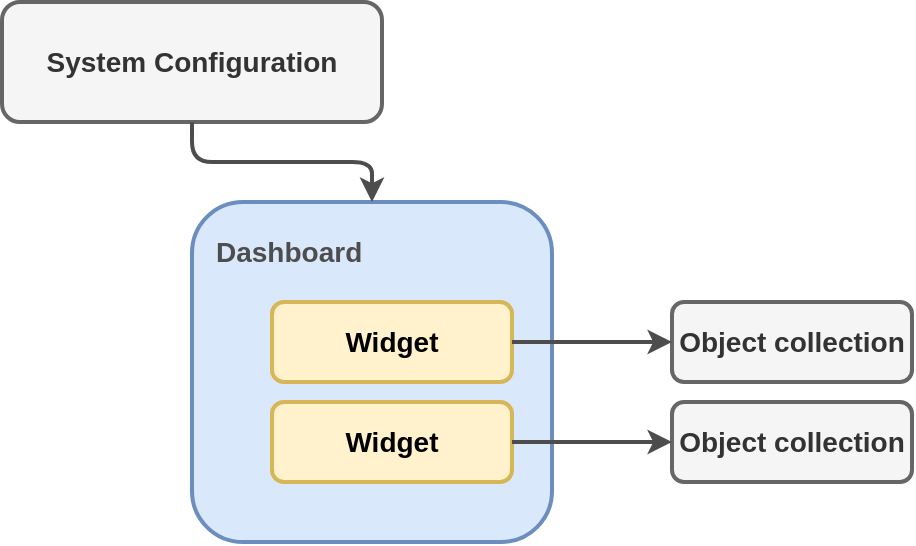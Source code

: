 <mxfile version="17.2.4" type="device" pages="2"><diagram id="8sudZnNI8_GwR6ZMBU-B" name="dashboards"><mxGraphModel dx="1102" dy="1025" grid="1" gridSize="10" guides="1" tooltips="1" connect="1" arrows="1" fold="1" page="1" pageScale="1" pageWidth="1169" pageHeight="827" math="0" shadow="0"><root><mxCell id="0"/><mxCell id="1" parent="0"/><mxCell id="yQ7hiIRVt3gum0I7UW8W-1" value="&lt;font style=&quot;font-size: 14px&quot;&gt;&lt;b&gt;Object collection&lt;/b&gt;&lt;/font&gt;" style="rounded=1;whiteSpace=wrap;html=1;strokeColor=#666666;strokeWidth=2;fillColor=#f5f5f5;fontColor=#333333;" parent="1" vertex="1"><mxGeometry x="415" y="230" width="120" height="40" as="geometry"/></mxCell><mxCell id="yQ7hiIRVt3gum0I7UW8W-2" value="&lt;font style=&quot;font-size: 14px&quot; color=&quot;#4d4d4d&quot;&gt;&lt;b&gt;Dashboard&lt;/b&gt;&lt;/font&gt;" style="rounded=1;whiteSpace=wrap;html=1;align=left;verticalAlign=top;spacingLeft=10;spacingTop=10;strokeWidth=2;strokeColor=#6c8ebf;fillColor=#dae8fc;" parent="1" vertex="1"><mxGeometry x="175" y="180" width="180" height="170" as="geometry"/></mxCell><mxCell id="yQ7hiIRVt3gum0I7UW8W-3" value="&lt;b&gt;Widget&lt;/b&gt;" style="rounded=1;whiteSpace=wrap;html=1;fontSize=14;strokeColor=#d6b656;strokeWidth=2;fillColor=#fff2cc;" parent="1" vertex="1"><mxGeometry x="215" y="230" width="120" height="40" as="geometry"/></mxCell><mxCell id="yQ7hiIRVt3gum0I7UW8W-4" value="&lt;b&gt;Widget&lt;/b&gt;" style="rounded=1;whiteSpace=wrap;html=1;fontSize=14;strokeColor=#d6b656;strokeWidth=2;fillColor=#fff2cc;" parent="1" vertex="1"><mxGeometry x="215" y="280" width="120" height="40" as="geometry"/></mxCell><mxCell id="yQ7hiIRVt3gum0I7UW8W-6" value="&lt;font style=&quot;font-size: 14px&quot;&gt;&lt;b&gt;Object collection&lt;/b&gt;&lt;/font&gt;" style="rounded=1;whiteSpace=wrap;html=1;strokeColor=#666666;strokeWidth=2;fillColor=#f5f5f5;fontColor=#333333;" parent="1" vertex="1"><mxGeometry x="415" y="280" width="120" height="40" as="geometry"/></mxCell><mxCell id="yQ7hiIRVt3gum0I7UW8W-7" value="" style="endArrow=classic;html=1;rounded=1;fontSize=14;fontColor=#4D4D4D;strokeWidth=2;strokeColor=#4D4D4D;" parent="1" source="yQ7hiIRVt3gum0I7UW8W-3" target="yQ7hiIRVt3gum0I7UW8W-1" edge="1"><mxGeometry width="50" height="50" relative="1" as="geometry"><mxPoint x="505" y="560" as="sourcePoint"/><mxPoint x="555" y="510" as="targetPoint"/></mxGeometry></mxCell><mxCell id="yQ7hiIRVt3gum0I7UW8W-8" value="" style="endArrow=classic;html=1;rounded=1;fontSize=14;fontColor=#4D4D4D;strokeWidth=2;strokeColor=#4D4D4D;" parent="1" source="yQ7hiIRVt3gum0I7UW8W-4" target="yQ7hiIRVt3gum0I7UW8W-6" edge="1"><mxGeometry width="50" height="50" relative="1" as="geometry"><mxPoint x="345" y="260" as="sourcePoint"/><mxPoint x="425" y="260" as="targetPoint"/></mxGeometry></mxCell><mxCell id="wUKGEFcKLRt--j4IJ5yD-1" value="&lt;b&gt;System Configuration&lt;/b&gt;" style="rounded=1;whiteSpace=wrap;html=1;fontSize=14;fontColor=#333333;strokeColor=#666666;strokeWidth=2;fillColor=#f5f5f5;" parent="1" vertex="1"><mxGeometry x="80" y="80" width="190" height="60" as="geometry"/></mxCell><mxCell id="wUKGEFcKLRt--j4IJ5yD-2" value="" style="endArrow=classic;html=1;rounded=1;fontSize=14;fontColor=#4D4D4D;strokeColor=#4D4D4D;strokeWidth=2;edgeStyle=orthogonalEdgeStyle;exitX=0.5;exitY=1;exitDx=0;exitDy=0;" parent="1" source="wUKGEFcKLRt--j4IJ5yD-1" target="yQ7hiIRVt3gum0I7UW8W-2" edge="1"><mxGeometry width="50" height="50" relative="1" as="geometry"><mxPoint x="310" y="520" as="sourcePoint"/><mxPoint x="360" y="470" as="targetPoint"/></mxGeometry></mxCell></root></mxGraphModel></diagram><diagram id="bsTbW_yHBmj9YQieej0X" name="async-dashboards"><mxGraphModel dx="1102" dy="1025" grid="1" gridSize="10" guides="1" tooltips="1" connect="1" arrows="1" fold="1" page="1" pageScale="1" pageWidth="1169" pageHeight="827" math="0" shadow="0"><root><mxCell id="0"/><mxCell id="1" parent="0"/><mxCell id="NTBxYJOnXdLxiBJ9k8rg-1" value="&lt;font style=&quot;font-size: 14px&quot;&gt;&lt;b&gt;Object collection&lt;/b&gt;&lt;/font&gt;" style="rounded=1;whiteSpace=wrap;html=1;strokeColor=#666666;strokeWidth=2;fillColor=#f5f5f5;fontColor=#333333;" parent="1" vertex="1"><mxGeometry x="500" y="190" width="120" height="40" as="geometry"/></mxCell><mxCell id="NTBxYJOnXdLxiBJ9k8rg-2" value="&lt;font style=&quot;font-size: 14px&quot; color=&quot;#4d4d4d&quot;&gt;&lt;b&gt;Dashboard&lt;/b&gt;&lt;/font&gt;" style="rounded=1;whiteSpace=wrap;html=1;align=left;verticalAlign=top;spacingLeft=10;spacingTop=10;strokeWidth=2;strokeColor=#6c8ebf;fillColor=#dae8fc;" parent="1" vertex="1"><mxGeometry x="280" y="140" width="180" height="240" as="geometry"/></mxCell><mxCell id="NTBxYJOnXdLxiBJ9k8rg-3" value="&lt;b&gt;Widget&lt;/b&gt;" style="rounded=1;whiteSpace=wrap;html=1;fontSize=14;strokeColor=#d6b656;strokeWidth=2;fillColor=#fff2cc;" parent="1" vertex="1"><mxGeometry x="320" y="190" width="120" height="40" as="geometry"/></mxCell><mxCell id="NTBxYJOnXdLxiBJ9k8rg-4" value="&lt;b&gt;Widget&lt;/b&gt;" style="rounded=1;whiteSpace=wrap;html=1;fontSize=14;strokeColor=#d6b656;strokeWidth=2;fillColor=#fff2cc;" parent="1" vertex="1"><mxGeometry x="320" y="240" width="120" height="40" as="geometry"/></mxCell><mxCell id="NTBxYJOnXdLxiBJ9k8rg-5" value="&lt;font style=&quot;font-size: 14px&quot;&gt;&lt;b&gt;Object collection&lt;/b&gt;&lt;/font&gt;" style="rounded=1;whiteSpace=wrap;html=1;strokeColor=#666666;strokeWidth=2;fillColor=#f5f5f5;fontColor=#333333;" parent="1" vertex="1"><mxGeometry x="500" y="240" width="120" height="40" as="geometry"/></mxCell><mxCell id="NTBxYJOnXdLxiBJ9k8rg-6" value="" style="endArrow=classic;html=1;rounded=1;fontSize=14;fontColor=#4D4D4D;strokeWidth=2;strokeColor=#4D4D4D;" parent="1" source="NTBxYJOnXdLxiBJ9k8rg-3" target="NTBxYJOnXdLxiBJ9k8rg-1" edge="1"><mxGeometry width="50" height="50" relative="1" as="geometry"><mxPoint x="610" y="520" as="sourcePoint"/><mxPoint x="660" y="470" as="targetPoint"/></mxGeometry></mxCell><mxCell id="NTBxYJOnXdLxiBJ9k8rg-7" value="" style="endArrow=classic;html=1;rounded=1;fontSize=14;fontColor=#4D4D4D;strokeWidth=2;strokeColor=#4D4D4D;" parent="1" source="NTBxYJOnXdLxiBJ9k8rg-4" target="NTBxYJOnXdLxiBJ9k8rg-5" edge="1"><mxGeometry width="50" height="50" relative="1" as="geometry"><mxPoint x="450" y="220" as="sourcePoint"/><mxPoint x="530" y="220" as="targetPoint"/></mxGeometry></mxCell><mxCell id="NTBxYJOnXdLxiBJ9k8rg-8" value="&lt;b&gt;&lt;font color=&quot;#4d4d4d&quot;&gt;Report&lt;/font&gt;&lt;/b&gt;" style="rounded=1;whiteSpace=wrap;html=1;fontSize=14;strokeColor=#82b366;strokeWidth=2;fillColor=#d5e8d4;" parent="1" vertex="1"><mxGeometry x="40" y="142" width="160" height="80" as="geometry"/></mxCell><mxCell id="Na7wGVnudKoVQVAHETEw-2" value="" style="endArrow=classic;html=1;rounded=1;fontSize=14;fontColor=#4D4D4D;strokeWidth=2;strokeColor=#4D4D4D;edgeStyle=orthogonalEdgeStyle;exitX=1;exitY=0.5;exitDx=0;exitDy=0;entryX=0;entryY=0.175;entryDx=0;entryDy=0;entryPerimeter=0;" parent="1" source="NTBxYJOnXdLxiBJ9k8rg-8" target="NTBxYJOnXdLxiBJ9k8rg-2" edge="1"><mxGeometry width="50" height="50" relative="1" as="geometry"><mxPoint x="210" y="210" as="sourcePoint"/><mxPoint x="530" y="270" as="targetPoint"/><Array as="points"><mxPoint x="230" y="182"/><mxPoint x="230" y="182"/></Array></mxGeometry></mxCell><mxCell id="Na7wGVnudKoVQVAHETEw-3" value="&lt;b&gt;Async. widget&lt;/b&gt;" style="rounded=1;whiteSpace=wrap;html=1;fontSize=14;strokeColor=#d6b656;strokeWidth=2;fillColor=#fff2cc;" parent="1" vertex="1"><mxGeometry x="320" y="300" width="120" height="40" as="geometry"/></mxCell><mxCell id="Na7wGVnudKoVQVAHETEw-4" value="&lt;font style=&quot;font-size: 14px&quot;&gt;&lt;b&gt;Object collection&lt;/b&gt;&lt;/font&gt;" style="rounded=1;whiteSpace=wrap;html=1;strokeColor=#666666;strokeWidth=2;fillColor=#f5f5f5;fontColor=#333333;" parent="1" vertex="1"><mxGeometry x="500" y="300" width="120" height="40" as="geometry"/></mxCell><mxCell id="Na7wGVnudKoVQVAHETEw-5" value="" style="endArrow=classic;html=1;rounded=1;fontSize=14;fontColor=#4D4D4D;strokeWidth=2;strokeColor=#4D4D4D;" parent="1" source="Na7wGVnudKoVQVAHETEw-3" target="Na7wGVnudKoVQVAHETEw-4" edge="1"><mxGeometry width="50" height="50" relative="1" as="geometry"><mxPoint x="450" y="270" as="sourcePoint"/><mxPoint x="530" y="270" as="targetPoint"/></mxGeometry></mxCell><mxCell id="Na7wGVnudKoVQVAHETEw-15" value="&lt;font style=&quot;font-size: 14px&quot;&gt;&lt;b&gt;Object collection&lt;/b&gt;&lt;/font&gt;" style="rounded=1;whiteSpace=wrap;html=1;strokeColor=#666666;strokeWidth=2;fillColor=#f5f5f5;fontColor=#333333;" parent="1" vertex="1"><mxGeometry x="1150" y="190" width="120" height="40" as="geometry"/></mxCell><mxCell id="Na7wGVnudKoVQVAHETEw-16" value="&lt;font style=&quot;font-size: 14px&quot; color=&quot;#4d4d4d&quot;&gt;&lt;b&gt;Dashboard&lt;/b&gt;&lt;/font&gt;" style="rounded=1;whiteSpace=wrap;html=1;align=left;verticalAlign=top;spacingLeft=10;spacingTop=10;strokeWidth=2;strokeColor=#6c8ebf;fillColor=#dae8fc;" parent="1" vertex="1"><mxGeometry x="930" y="140" width="180" height="240" as="geometry"/></mxCell><mxCell id="Na7wGVnudKoVQVAHETEw-17" value="&lt;b&gt;Widget&lt;/b&gt;" style="rounded=1;whiteSpace=wrap;html=1;fontSize=14;strokeColor=#d6b656;strokeWidth=2;fillColor=#fff2cc;" parent="1" vertex="1"><mxGeometry x="970" y="190" width="120" height="40" as="geometry"/></mxCell><mxCell id="Na7wGVnudKoVQVAHETEw-18" value="&lt;b&gt;Widget&lt;/b&gt;" style="rounded=1;whiteSpace=wrap;html=1;fontSize=14;strokeColor=#d6b656;strokeWidth=2;fillColor=#fff2cc;" parent="1" vertex="1"><mxGeometry x="970" y="240" width="120" height="40" as="geometry"/></mxCell><mxCell id="Na7wGVnudKoVQVAHETEw-19" value="&lt;font style=&quot;font-size: 14px&quot;&gt;&lt;b&gt;Object collection&lt;/b&gt;&lt;/font&gt;" style="rounded=1;whiteSpace=wrap;html=1;strokeColor=#666666;strokeWidth=2;fillColor=#f5f5f5;fontColor=#333333;" parent="1" vertex="1"><mxGeometry x="1150" y="240" width="120" height="40" as="geometry"/></mxCell><mxCell id="Na7wGVnudKoVQVAHETEw-20" value="" style="endArrow=classic;html=1;rounded=1;fontSize=14;fontColor=#4D4D4D;strokeWidth=2;strokeColor=#4D4D4D;" parent="1" source="Na7wGVnudKoVQVAHETEw-17" target="Na7wGVnudKoVQVAHETEw-15" edge="1"><mxGeometry width="50" height="50" relative="1" as="geometry"><mxPoint x="1260" y="520" as="sourcePoint"/><mxPoint x="1310" y="470" as="targetPoint"/></mxGeometry></mxCell><mxCell id="Na7wGVnudKoVQVAHETEw-21" value="" style="endArrow=classic;html=1;rounded=1;fontSize=14;fontColor=#4D4D4D;strokeWidth=2;strokeColor=#4D4D4D;" parent="1" source="Na7wGVnudKoVQVAHETEw-18" target="Na7wGVnudKoVQVAHETEw-19" edge="1"><mxGeometry width="50" height="50" relative="1" as="geometry"><mxPoint x="1100" y="220" as="sourcePoint"/><mxPoint x="1180" y="220" as="targetPoint"/></mxGeometry></mxCell><mxCell id="Na7wGVnudKoVQVAHETEw-22" value="&lt;b&gt;&lt;font color=&quot;#4d4d4d&quot;&gt;Report&lt;/font&gt;&lt;/b&gt;" style="rounded=1;whiteSpace=wrap;html=1;fontSize=14;strokeColor=#82b366;strokeWidth=2;fillColor=#d5e8d4;" parent="1" vertex="1"><mxGeometry x="690" y="140" width="160" height="80" as="geometry"/></mxCell><mxCell id="Na7wGVnudKoVQVAHETEw-23" value="&lt;b&gt;&lt;font color=&quot;#4d4d4d&quot;&gt;Report task&lt;/font&gt;&lt;/b&gt;" style="rounded=1;whiteSpace=wrap;html=1;fontSize=14;strokeColor=#666666;strokeWidth=2;fillColor=#f5f5f5;fontColor=#333333;" parent="1" vertex="1"><mxGeometry x="720" y="347.5" width="120" height="40" as="geometry"/></mxCell><mxCell id="Na7wGVnudKoVQVAHETEw-25" value="&lt;b&gt;Async. widget&lt;/b&gt;" style="rounded=1;whiteSpace=wrap;html=1;fontSize=14;strokeColor=#d6b656;strokeWidth=2;fillColor=#fff2cc;" parent="1" vertex="1"><mxGeometry x="970" y="300" width="120" height="40" as="geometry"/></mxCell><mxCell id="Na7wGVnudKoVQVAHETEw-26" value="&lt;font style=&quot;font-size: 14px&quot;&gt;&lt;b&gt;Object collection&lt;/b&gt;&lt;/font&gt;" style="rounded=1;whiteSpace=wrap;html=1;strokeColor=#666666;strokeWidth=2;fillColor=#f5f5f5;fontColor=#333333;" parent="1" vertex="1"><mxGeometry x="1150" y="300" width="120" height="40" as="geometry"/></mxCell><mxCell id="Na7wGVnudKoVQVAHETEw-27" value="" style="endArrow=classic;html=1;rounded=1;fontSize=14;fontColor=#4D4D4D;strokeWidth=2;strokeColor=#4D4D4D;" parent="1" source="Na7wGVnudKoVQVAHETEw-25" target="Na7wGVnudKoVQVAHETEw-26" edge="1"><mxGeometry width="50" height="50" relative="1" as="geometry"><mxPoint x="1100" y="270" as="sourcePoint"/><mxPoint x="1180" y="270" as="targetPoint"/></mxGeometry></mxCell><mxCell id="Na7wGVnudKoVQVAHETEw-28" value="" style="endArrow=classic;html=1;rounded=1;fontSize=14;fontColor=#4D4D4D;strokeWidth=2;strokeColor=#4D4D4D;edgeStyle=orthogonalEdgeStyle;" parent="1" source="Na7wGVnudKoVQVAHETEw-23" edge="1"><mxGeometry width="50" height="50" relative="1" as="geometry"><mxPoint x="660" y="440" as="sourcePoint"/><mxPoint x="780" y="220" as="targetPoint"/><Array as="points"/></mxGeometry></mxCell><mxCell id="Na7wGVnudKoVQVAHETEw-30" value="" style="endArrow=classic;html=1;rounded=1;fontSize=14;fontColor=#4D4D4D;strokeWidth=2;strokeColor=#808080;edgeStyle=orthogonalEdgeStyle;dashed=1;entryX=0.25;entryY=1;entryDx=0;entryDy=0;" parent="1" source="Na7wGVnudKoVQVAHETEw-23" target="Na7wGVnudKoVQVAHETEw-25" edge="1"><mxGeometry width="50" height="50" relative="1" as="geometry"><mxPoint x="700" y="230" as="sourcePoint"/><mxPoint x="720" y="360" as="targetPoint"/><Array as="points"/></mxGeometry></mxCell><mxCell id="Na7wGVnudKoVQVAHETEw-33" value="&lt;b&gt;&lt;font style=&quot;font-size: 16px&quot;&gt;Configuration&lt;/font&gt;&lt;/b&gt;" style="text;html=1;strokeColor=none;fillColor=none;align=center;verticalAlign=middle;whiteSpace=wrap;rounded=0;fontSize=14;fontColor=#4D4D4D;" parent="1" vertex="1"><mxGeometry x="30" y="30" width="120" height="30" as="geometry"/></mxCell><mxCell id="Na7wGVnudKoVQVAHETEw-34" value="&lt;b&gt;&lt;font style=&quot;font-size: 16px&quot;&gt;Data update&lt;/font&gt;&lt;/b&gt;" style="text;html=1;strokeColor=none;fillColor=none;align=center;verticalAlign=middle;whiteSpace=wrap;rounded=0;fontSize=14;fontColor=#4D4D4D;" parent="1" vertex="1"><mxGeometry x="670" y="30" width="120" height="30" as="geometry"/></mxCell><mxCell id="Na7wGVnudKoVQVAHETEw-35" value="&lt;font color=&quot;#e9e9e9&quot; size=&quot;1&quot;&gt;&lt;b style=&quot;font-size: 14px&quot;&gt;1&lt;/b&gt;&lt;/font&gt;" style="ellipse;whiteSpace=wrap;html=1;aspect=fixed;fontSize=14;fontColor=#4D4D4D;strokeColor=#4D4D4D;strokeWidth=2;fillColor=#4D4D4D;" parent="1" vertex="1"><mxGeometry x="670" y="410" width="25" height="25" as="geometry"/></mxCell><mxCell id="UaK6vqlB_VjU6TIl8Cwr-1" value="&lt;b&gt;System Configuration&lt;/b&gt;" style="rounded=1;whiteSpace=wrap;html=1;fontSize=14;fontColor=#333333;strokeColor=#666666;strokeWidth=2;fillColor=#f5f5f5;" parent="1" vertex="1"><mxGeometry x="180" y="40" width="190" height="60" as="geometry"/></mxCell><mxCell id="UaK6vqlB_VjU6TIl8Cwr-2" value="" style="endArrow=classic;html=1;rounded=1;fontSize=14;fontColor=#4D4D4D;strokeColor=#4D4D4D;strokeWidth=2;edgeStyle=orthogonalEdgeStyle;exitX=0.5;exitY=1;exitDx=0;exitDy=0;" parent="1" source="UaK6vqlB_VjU6TIl8Cwr-1" target="NTBxYJOnXdLxiBJ9k8rg-2" edge="1"><mxGeometry width="50" height="50" relative="1" as="geometry"><mxPoint x="410" y="480" as="sourcePoint"/><mxPoint x="365" y="140" as="targetPoint"/></mxGeometry></mxCell><mxCell id="UaK6vqlB_VjU6TIl8Cwr-3" value="" style="endArrow=classic;html=1;rounded=1;fontSize=14;fontColor=#4D4D4D;strokeWidth=2;strokeColor=#4D4D4D;edgeStyle=orthogonalEdgeStyle;" parent="1" source="Na7wGVnudKoVQVAHETEw-22" target="Na7wGVnudKoVQVAHETEw-16" edge="1"><mxGeometry width="50" height="50" relative="1" as="geometry"><mxPoint x="820" y="-108" as="sourcePoint"/><mxPoint x="900" y="-108" as="targetPoint"/><Array as="points"><mxPoint x="928" y="180"/><mxPoint x="928" y="180"/></Array></mxGeometry></mxCell><mxCell id="UaK6vqlB_VjU6TIl8Cwr-5" value="" style="endArrow=none;html=1;rounded=1;fontSize=14;fontColor=#4D4D4D;strokeColor=#4D4D4D;strokeWidth=2;" parent="1" edge="1"><mxGeometry width="50" height="50" relative="1" as="geometry"><mxPoint x="640" y="480" as="sourcePoint"/><mxPoint x="640" y="20" as="targetPoint"/></mxGeometry></mxCell><mxCell id="UaK6vqlB_VjU6TIl8Cwr-6" value="&lt;b&gt;System Configuration&lt;/b&gt;" style="rounded=1;whiteSpace=wrap;html=1;fontSize=14;fontColor=#333333;strokeColor=#666666;strokeWidth=2;fillColor=#f5f5f5;" parent="1" vertex="1"><mxGeometry x="820" y="40" width="190" height="60" as="geometry"/></mxCell><mxCell id="UaK6vqlB_VjU6TIl8Cwr-7" value="" style="endArrow=classic;html=1;rounded=1;fontSize=14;fontColor=#4D4D4D;strokeColor=#4D4D4D;strokeWidth=2;edgeStyle=orthogonalEdgeStyle;exitX=0.5;exitY=1;exitDx=0;exitDy=0;entryX=0.5;entryY=0;entryDx=0;entryDy=0;" parent="1" source="UaK6vqlB_VjU6TIl8Cwr-6" target="Na7wGVnudKoVQVAHETEw-16" edge="1"><mxGeometry width="50" height="50" relative="1" as="geometry"><mxPoint x="1050" y="480" as="sourcePoint"/><mxPoint x="1010" y="140" as="targetPoint"/></mxGeometry></mxCell><mxCell id="UaK6vqlB_VjU6TIl8Cwr-8" value="Report task updates data in widgets (all widgets)." style="text;html=1;strokeColor=none;fillColor=none;align=left;verticalAlign=middle;whiteSpace=wrap;rounded=0;fontSize=14;fontColor=#4D4D4D;" parent="1" vertex="1"><mxGeometry x="710" y="407.5" width="320" height="30" as="geometry"/></mxCell><mxCell id="hBa-cloRwPFVpI7lb-90-1" value="&lt;font color=&quot;#e9e9e9&quot; size=&quot;1&quot;&gt;&lt;b style=&quot;font-size: 14px&quot;&gt;1&lt;/b&gt;&lt;/font&gt;" style="ellipse;whiteSpace=wrap;html=1;aspect=fixed;fontSize=14;fontColor=#4D4D4D;strokeColor=#4D4D4D;strokeWidth=2;fillColor=#4D4D4D;" parent="1" vertex="1"><mxGeometry x="880" y="348" width="25" height="25" as="geometry"/></mxCell><mxCell id="pnwCDLU_q1wjv-ptv9KU-1" value="&lt;b&gt;&lt;font color=&quot;#4d4d4d&quot;&gt;Report task&lt;/font&gt;&lt;/b&gt;" style="rounded=1;whiteSpace=wrap;html=1;fontSize=14;strokeColor=#666666;strokeWidth=2;fillColor=#f5f5f5;fontColor=#333333;" vertex="1" parent="1"><mxGeometry x="70" y="349.5" width="120" height="40" as="geometry"/></mxCell><mxCell id="pnwCDLU_q1wjv-ptv9KU-2" value="" style="endArrow=classic;html=1;rounded=1;fontSize=14;fontColor=#4D4D4D;strokeWidth=2;strokeColor=#4D4D4D;edgeStyle=orthogonalEdgeStyle;" edge="1" parent="1" source="pnwCDLU_q1wjv-ptv9KU-1"><mxGeometry width="50" height="50" relative="1" as="geometry"><mxPoint x="10" y="442" as="sourcePoint"/><mxPoint x="130" y="222" as="targetPoint"/><Array as="points"/></mxGeometry></mxCell></root></mxGraphModel></diagram></mxfile>